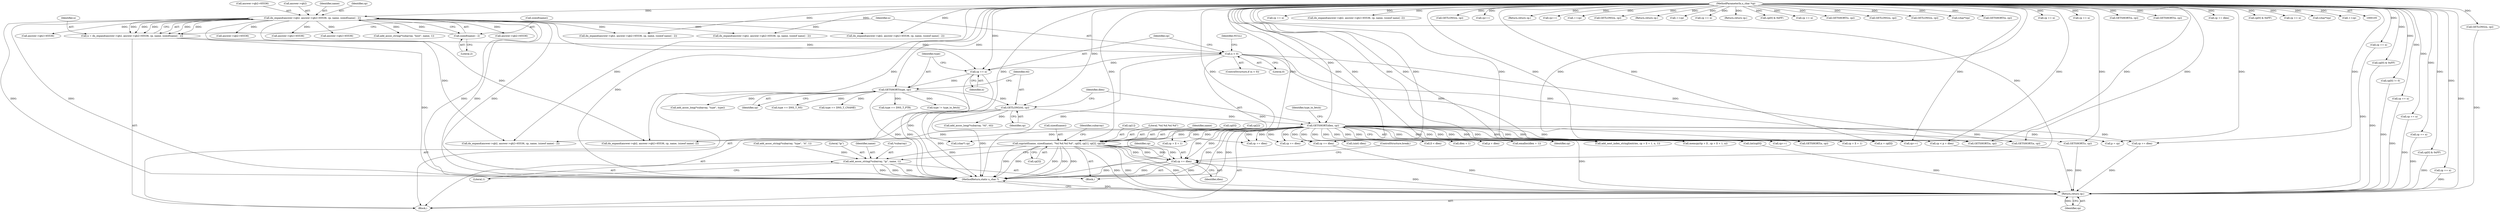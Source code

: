 digraph "1_php-src_2fefae47716d501aec41c1102f3fd4531f070b05_0@array" {
"1000249" [label="(Call,snprintf(name, sizeof(name), \"%d.%d.%d.%d\", cp[0], cp[1], cp[2], cp[3]))"];
"1000166" [label="(Call,GETSHORT(dlen, cp))"];
"1000163" [label="(Call,GETLONG(ttl, cp))"];
"1000160" [label="(Call,GETSHORT(type, cp))"];
"1000157" [label="(Call,cp += n)"];
"1000151" [label="(Call,n < 0)"];
"1000133" [label="(Call,n = dn_expand(answer->qb2, answer->qb2+65536, cp, name, sizeof(name) - 2))"];
"1000135" [label="(Call,dn_expand(answer->qb2, answer->qb2+65536, cp, name, sizeof(name) - 2))"];
"1000106" [label="(MethodParameterIn,u_char *cp)"];
"1000146" [label="(Call,sizeof(name) - 2)"];
"1000266" [label="(Call,add_assoc_string(*subarray, \"ip\", name, 1))"];
"1000272" [label="(Call,cp += dlen)"];
"1001216" [label="(Return,return cp;)"];
"1000157" [label="(Call,cp += n)"];
"1000471" [label="(Call,cp + ll + 1)"];
"1000227" [label="(Call,(char*) cp)"];
"1001216" [label="(Return,return cp;)"];
"1000317" [label="(Call,type == DNS_T_PTR)"];
"1000385" [label="(Call,cp += n)"];
"1000273" [label="(Identifier,cp)"];
"1000133" [label="(Call,n = dn_expand(answer->qb2, answer->qb2+65536, cp, name, sizeof(name) - 2))"];
"1000165" [label="(Identifier,cp)"];
"1000174" [label="(Call,type != type_to_fetch)"];
"1000272" [label="(Call,cp += dlen)"];
"1000230" [label="(Call,(uint) dlen)"];
"1000555" [label="(Call,dn_expand(answer->qb2, answer->qb2+65536, cp, name, (sizeof name) -2))"];
"1000275" [label="(ControlStructure,break;)"];
"1000991" [label="(Call,dn_expand(answer->qb2, answer->qb2+65536, cp, name, (sizeof name) - 2))"];
"1000995" [label="(Call,answer->qb2+65536)"];
"1000469" [label="(Call,add_next_index_stringl(entries, cp + ll + 1, n, 1))"];
"1001173" [label="(Call,dn_expand(answer->qb2, answer->qb2+65536, cp, name, (sizeof name) - 2))"];
"1000602" [label="(Call,GETLONG(n, cp))"];
"1000872" [label="(Call,cp++)"];
"1000147" [label="(Call,sizeof(name))"];
"1000150" [label="(ControlStructure,if (n < 0))"];
"1000459" [label="(Call,memcpy(tp + ll , cp + ll + 1, n))"];
"1000139" [label="(Call,answer->qb2+65536)"];
"1000218" [label="(Call,add_assoc_long(*subarray, \"type\", type))"];
"1000190" [label="(Return,return cp;)"];
"1000162" [label="(Identifier,cp)"];
"1000490" [label="(Call,cp += dlen)"];
"1000394" [label="(Call,cp++)"];
"1000757" [label="(Call,(int)cp[0])"];
"1000160" [label="(Call,GETSHORT(type, cp))"];
"1000263" [label="(Call,cp[3])"];
"1000167" [label="(Identifier,dlen)"];
"1000260" [label="(Call,cp[2])"];
"1000618" [label="(Call,GETLONG(n, cp))"];
"1001144" [label="(Call,++cp)"];
"1000983" [label="(Call,cp < p + dlen)"];
"1001212" [label="(Call,cp += dlen)"];
"1000161" [label="(Identifier,type)"];
"1001030" [label="(Call,GETSHORT(n, cp))"];
"1000586" [label="(Call,GETLONG(n, cp))"];
"1000181" [label="(Return,return cp;)"];
"1001124" [label="(Call,++cp)"];
"1000164" [label="(Identifier,ttl)"];
"1000112" [label="(Block,)"];
"1000544" [label="(Call,cp += n)"];
"1000237" [label="(Return,return cp;)"];
"1000156" [label="(Identifier,NULL)"];
"1001113" [label="(Call,cp[0] & 0xFF)"];
"1000577" [label="(Call,cp += n)"];
"1000251" [label="(Call,sizeof(name))"];
"1001078" [label="(Call,cp += n)"];
"1000436" [label="(Call,ll < dlen)"];
"1001153" [label="(Call,cp[0] & 0xFF)"];
"1000158" [label="(Identifier,cp)"];
"1000888" [label="(Call,GETSHORT(s, cp))"];
"1000801" [label="(Call,cp[0] != 0)"];
"1000153" [label="(Literal,0)"];
"1000351" [label="(Call,cp += n)"];
"1000594" [label="(Call,GETLONG(n, cp))"];
"1000149" [label="(Literal,2)"];
"1000249" [label="(Call,snprintf(name, sizeof(name), \"%d.%d.%d.%d\", cp[0], cp[1], cp[2], cp[3]))"];
"1000210" [label="(Call,add_assoc_long(*subarray, \"ttl\", ttl))"];
"1000428" [label="(Call,dlen + 1)"];
"1000270" [label="(Identifier,name)"];
"1000610" [label="(Call,GETLONG(n, cp))"];
"1000134" [label="(Identifier,n)"];
"1000151" [label="(Call,n < 0)"];
"1000268" [label="(Identifier,subarray)"];
"1000146" [label="(Call,sizeof(name) - 2)"];
"1000380" [label="(Call,(char*)cp)"];
"1001056" [label="(Call,dn_expand(answer->qb2, answer->qb2+65536, cp, name, (sizeof name) - 2))"];
"1001038" [label="(Call,GETSHORT(n, cp))"];
"1000374" [label="(Call,cp++)"];
"1000283" [label="(Call,GETSHORT(n, cp))"];
"1000526" [label="(Call,answer->qb2+65536)"];
"1000405" [label="(Call,cp += n)"];
"1000243" [label="(Call,add_assoc_string(*subarray, \"type\", \"A\", 1))"];
"1001217" [label="(Identifier,cp)"];
"1000305" [label="(Call,type == DNS_T_NS)"];
"1001060" [label="(Call,answer->qb2+65536)"];
"1000198" [label="(Call,add_assoc_string(*subarray, \"host\", name, 1))"];
"1000163" [label="(Call,GETLONG(ttl, cp))"];
"1000159" [label="(Identifier,n)"];
"1000985" [label="(Call,p + dlen)"];
"1000152" [label="(Identifier,n)"];
"1000463" [label="(Call,cp + ll + 1)"];
"1001168" [label="(Call,cp += n)"];
"1000427" [label="(Call,emalloc(dlen + 1))"];
"1001095" [label="(Call,GETSHORT(n, cp))"];
"1000440" [label="(Call,n = cp[ll])"];
"1001195" [label="(Call,cp += n)"];
"1000257" [label="(Call,cp[1])"];
"1000267" [label="(Call,*subarray)"];
"1000829" [label="(Call,cp[0] & 0xFF)"];
"1000106" [label="(MethodParameterIn,u_char *cp)"];
"1001148" [label="(Call,cp += n)"];
"1000241" [label="(Block,)"];
"1000763" [label="(Call,cp++)"];
"1000271" [label="(Literal,1)"];
"1000266" [label="(Call,add_assoc_string(*subarray, \"ip\", name, 1))"];
"1000166" [label="(Call,GETSHORT(dlen, cp))"];
"1001103" [label="(Call,GETSHORT(n, cp))"];
"1000136" [label="(Call,answer->qb2)"];
"1000333" [label="(Call,answer->qb2+65536)"];
"1000329" [label="(Call,dn_expand(answer->qb2, answer->qb2+65536, cp, name, (sizeof name) - 2))"];
"1000172" [label="(Identifier,type_to_fetch)"];
"1000274" [label="(Identifier,dlen)"];
"1000145" [label="(Identifier,name)"];
"1001013" [label="(Call,cp += n)"];
"1001046" [label="(Call,GETSHORT(n, cp))"];
"1000178" [label="(Call,cp += dlen)"];
"1000522" [label="(Call,dn_expand(answer->qb2, answer->qb2+65536, cp, name, (sizeof name) -2))"];
"1000745" [label="(Call,p = cp)"];
"1000144" [label="(Identifier,cp)"];
"1001218" [label="(MethodReturn,static u_char *)"];
"1000234" [label="(Call,cp += dlen)"];
"1000187" [label="(Call,cp += dlen)"];
"1001133" [label="(Call,cp[0] & 0xFF)"];
"1000293" [label="(Call,type == DNS_T_CNAME)"];
"1000253" [label="(Literal,\"%d.%d.%d.%d\")"];
"1000135" [label="(Call,dn_expand(answer->qb2, answer->qb2+65536, cp, name, sizeof(name) - 2))"];
"1001177" [label="(Call,answer->qb2+65536)"];
"1000168" [label="(Identifier,cp)"];
"1001128" [label="(Call,cp += n)"];
"1000250" [label="(Identifier,name)"];
"1000400" [label="(Call,(char*)cp)"];
"1000269" [label="(Literal,\"ip\")"];
"1001164" [label="(Call,++cp)"];
"1000254" [label="(Call,cp[0])"];
"1000643" [label="(Call,GETSHORT(s, cp))"];
"1000249" -> "1000241"  [label="AST: "];
"1000249" -> "1000263"  [label="CFG: "];
"1000250" -> "1000249"  [label="AST: "];
"1000251" -> "1000249"  [label="AST: "];
"1000253" -> "1000249"  [label="AST: "];
"1000254" -> "1000249"  [label="AST: "];
"1000257" -> "1000249"  [label="AST: "];
"1000260" -> "1000249"  [label="AST: "];
"1000263" -> "1000249"  [label="AST: "];
"1000268" -> "1000249"  [label="CFG: "];
"1000249" -> "1001218"  [label="DDG: "];
"1000249" -> "1001218"  [label="DDG: "];
"1000249" -> "1001218"  [label="DDG: "];
"1000249" -> "1001218"  [label="DDG: "];
"1000249" -> "1001218"  [label="DDG: "];
"1000166" -> "1000249"  [label="DDG: "];
"1000106" -> "1000249"  [label="DDG: "];
"1000249" -> "1000266"  [label="DDG: "];
"1000249" -> "1000272"  [label="DDG: "];
"1000249" -> "1000272"  [label="DDG: "];
"1000249" -> "1000272"  [label="DDG: "];
"1000249" -> "1000272"  [label="DDG: "];
"1000249" -> "1001216"  [label="DDG: "];
"1000249" -> "1001216"  [label="DDG: "];
"1000249" -> "1001216"  [label="DDG: "];
"1000249" -> "1001216"  [label="DDG: "];
"1000166" -> "1000112"  [label="AST: "];
"1000166" -> "1000168"  [label="CFG: "];
"1000167" -> "1000166"  [label="AST: "];
"1000168" -> "1000166"  [label="AST: "];
"1000172" -> "1000166"  [label="CFG: "];
"1000166" -> "1001218"  [label="DDG: "];
"1000166" -> "1001218"  [label="DDG: "];
"1000166" -> "1001218"  [label="DDG: "];
"1000163" -> "1000166"  [label="DDG: "];
"1000106" -> "1000166"  [label="DDG: "];
"1000166" -> "1000178"  [label="DDG: "];
"1000166" -> "1000178"  [label="DDG: "];
"1000166" -> "1000187"  [label="DDG: "];
"1000166" -> "1000187"  [label="DDG: "];
"1000166" -> "1000227"  [label="DDG: "];
"1000166" -> "1000230"  [label="DDG: "];
"1000166" -> "1000272"  [label="DDG: "];
"1000166" -> "1000272"  [label="DDG: "];
"1000166" -> "1000283"  [label="DDG: "];
"1000166" -> "1000329"  [label="DDG: "];
"1000166" -> "1000374"  [label="DDG: "];
"1000166" -> "1000427"  [label="DDG: "];
"1000166" -> "1000428"  [label="DDG: "];
"1000166" -> "1000436"  [label="DDG: "];
"1000166" -> "1000440"  [label="DDG: "];
"1000166" -> "1000459"  [label="DDG: "];
"1000166" -> "1000463"  [label="DDG: "];
"1000166" -> "1000469"  [label="DDG: "];
"1000166" -> "1000471"  [label="DDG: "];
"1000166" -> "1000490"  [label="DDG: "];
"1000166" -> "1000522"  [label="DDG: "];
"1000166" -> "1000643"  [label="DDG: "];
"1000166" -> "1000745"  [label="DDG: "];
"1000166" -> "1000757"  [label="DDG: "];
"1000166" -> "1000763"  [label="DDG: "];
"1000166" -> "1000983"  [label="DDG: "];
"1000166" -> "1000985"  [label="DDG: "];
"1000166" -> "1001030"  [label="DDG: "];
"1000166" -> "1001095"  [label="DDG: "];
"1000166" -> "1001212"  [label="DDG: "];
"1000166" -> "1001212"  [label="DDG: "];
"1000166" -> "1001216"  [label="DDG: "];
"1000163" -> "1000112"  [label="AST: "];
"1000163" -> "1000165"  [label="CFG: "];
"1000164" -> "1000163"  [label="AST: "];
"1000165" -> "1000163"  [label="AST: "];
"1000167" -> "1000163"  [label="CFG: "];
"1000163" -> "1001218"  [label="DDG: "];
"1000163" -> "1001218"  [label="DDG: "];
"1000160" -> "1000163"  [label="DDG: "];
"1000106" -> "1000163"  [label="DDG: "];
"1000163" -> "1000210"  [label="DDG: "];
"1000160" -> "1000112"  [label="AST: "];
"1000160" -> "1000162"  [label="CFG: "];
"1000161" -> "1000160"  [label="AST: "];
"1000162" -> "1000160"  [label="AST: "];
"1000164" -> "1000160"  [label="CFG: "];
"1000160" -> "1001218"  [label="DDG: "];
"1000160" -> "1001218"  [label="DDG: "];
"1000157" -> "1000160"  [label="DDG: "];
"1000106" -> "1000160"  [label="DDG: "];
"1000160" -> "1000174"  [label="DDG: "];
"1000160" -> "1000218"  [label="DDG: "];
"1000160" -> "1000293"  [label="DDG: "];
"1000160" -> "1000305"  [label="DDG: "];
"1000160" -> "1000317"  [label="DDG: "];
"1000157" -> "1000112"  [label="AST: "];
"1000157" -> "1000159"  [label="CFG: "];
"1000158" -> "1000157"  [label="AST: "];
"1000159" -> "1000157"  [label="AST: "];
"1000161" -> "1000157"  [label="CFG: "];
"1000157" -> "1001218"  [label="DDG: "];
"1000151" -> "1000157"  [label="DDG: "];
"1000135" -> "1000157"  [label="DDG: "];
"1000106" -> "1000157"  [label="DDG: "];
"1000151" -> "1000150"  [label="AST: "];
"1000151" -> "1000153"  [label="CFG: "];
"1000152" -> "1000151"  [label="AST: "];
"1000153" -> "1000151"  [label="AST: "];
"1000156" -> "1000151"  [label="CFG: "];
"1000158" -> "1000151"  [label="CFG: "];
"1000151" -> "1001218"  [label="DDG: "];
"1000151" -> "1001218"  [label="DDG: "];
"1000133" -> "1000151"  [label="DDG: "];
"1000151" -> "1000283"  [label="DDG: "];
"1000151" -> "1001030"  [label="DDG: "];
"1000151" -> "1001095"  [label="DDG: "];
"1000133" -> "1000112"  [label="AST: "];
"1000133" -> "1000135"  [label="CFG: "];
"1000134" -> "1000133"  [label="AST: "];
"1000135" -> "1000133"  [label="AST: "];
"1000152" -> "1000133"  [label="CFG: "];
"1000133" -> "1001218"  [label="DDG: "];
"1000135" -> "1000133"  [label="DDG: "];
"1000135" -> "1000133"  [label="DDG: "];
"1000135" -> "1000133"  [label="DDG: "];
"1000135" -> "1000133"  [label="DDG: "];
"1000135" -> "1000133"  [label="DDG: "];
"1000135" -> "1000146"  [label="CFG: "];
"1000136" -> "1000135"  [label="AST: "];
"1000139" -> "1000135"  [label="AST: "];
"1000144" -> "1000135"  [label="AST: "];
"1000145" -> "1000135"  [label="AST: "];
"1000146" -> "1000135"  [label="AST: "];
"1000135" -> "1001218"  [label="DDG: "];
"1000135" -> "1001218"  [label="DDG: "];
"1000135" -> "1001218"  [label="DDG: "];
"1000135" -> "1001218"  [label="DDG: "];
"1000135" -> "1001218"  [label="DDG: "];
"1000106" -> "1000135"  [label="DDG: "];
"1000146" -> "1000135"  [label="DDG: "];
"1000135" -> "1000198"  [label="DDG: "];
"1000135" -> "1000329"  [label="DDG: "];
"1000135" -> "1000333"  [label="DDG: "];
"1000135" -> "1000522"  [label="DDG: "];
"1000135" -> "1000526"  [label="DDG: "];
"1000135" -> "1000991"  [label="DDG: "];
"1000135" -> "1000995"  [label="DDG: "];
"1000135" -> "1001056"  [label="DDG: "];
"1000135" -> "1001060"  [label="DDG: "];
"1000135" -> "1001173"  [label="DDG: "];
"1000135" -> "1001177"  [label="DDG: "];
"1000106" -> "1000105"  [label="AST: "];
"1000106" -> "1001218"  [label="DDG: "];
"1000106" -> "1000178"  [label="DDG: "];
"1000106" -> "1000181"  [label="DDG: "];
"1000106" -> "1000187"  [label="DDG: "];
"1000106" -> "1000190"  [label="DDG: "];
"1000106" -> "1000227"  [label="DDG: "];
"1000106" -> "1000234"  [label="DDG: "];
"1000106" -> "1000237"  [label="DDG: "];
"1000106" -> "1000272"  [label="DDG: "];
"1000106" -> "1000283"  [label="DDG: "];
"1000106" -> "1000329"  [label="DDG: "];
"1000106" -> "1000351"  [label="DDG: "];
"1000106" -> "1000374"  [label="DDG: "];
"1000106" -> "1000380"  [label="DDG: "];
"1000106" -> "1000385"  [label="DDG: "];
"1000106" -> "1000394"  [label="DDG: "];
"1000106" -> "1000400"  [label="DDG: "];
"1000106" -> "1000405"  [label="DDG: "];
"1000106" -> "1000440"  [label="DDG: "];
"1000106" -> "1000459"  [label="DDG: "];
"1000106" -> "1000463"  [label="DDG: "];
"1000106" -> "1000469"  [label="DDG: "];
"1000106" -> "1000471"  [label="DDG: "];
"1000106" -> "1000490"  [label="DDG: "];
"1000106" -> "1000522"  [label="DDG: "];
"1000106" -> "1000544"  [label="DDG: "];
"1000106" -> "1000555"  [label="DDG: "];
"1000106" -> "1000577"  [label="DDG: "];
"1000106" -> "1000586"  [label="DDG: "];
"1000106" -> "1000594"  [label="DDG: "];
"1000106" -> "1000602"  [label="DDG: "];
"1000106" -> "1000610"  [label="DDG: "];
"1000106" -> "1000618"  [label="DDG: "];
"1000106" -> "1000643"  [label="DDG: "];
"1000106" -> "1000745"  [label="DDG: "];
"1000106" -> "1000757"  [label="DDG: "];
"1000106" -> "1000763"  [label="DDG: "];
"1000106" -> "1000801"  [label="DDG: "];
"1000106" -> "1000829"  [label="DDG: "];
"1000106" -> "1000872"  [label="DDG: "];
"1000106" -> "1000888"  [label="DDG: "];
"1000106" -> "1000983"  [label="DDG: "];
"1000106" -> "1000991"  [label="DDG: "];
"1000106" -> "1001013"  [label="DDG: "];
"1000106" -> "1001030"  [label="DDG: "];
"1000106" -> "1001038"  [label="DDG: "];
"1000106" -> "1001046"  [label="DDG: "];
"1000106" -> "1001056"  [label="DDG: "];
"1000106" -> "1001078"  [label="DDG: "];
"1000106" -> "1001095"  [label="DDG: "];
"1000106" -> "1001103"  [label="DDG: "];
"1000106" -> "1001113"  [label="DDG: "];
"1000106" -> "1001124"  [label="DDG: "];
"1000106" -> "1001128"  [label="DDG: "];
"1000106" -> "1001133"  [label="DDG: "];
"1000106" -> "1001144"  [label="DDG: "];
"1000106" -> "1001148"  [label="DDG: "];
"1000106" -> "1001153"  [label="DDG: "];
"1000106" -> "1001164"  [label="DDG: "];
"1000106" -> "1001168"  [label="DDG: "];
"1000106" -> "1001173"  [label="DDG: "];
"1000106" -> "1001195"  [label="DDG: "];
"1000106" -> "1001212"  [label="DDG: "];
"1000106" -> "1001216"  [label="DDG: "];
"1000146" -> "1000149"  [label="CFG: "];
"1000147" -> "1000146"  [label="AST: "];
"1000149" -> "1000146"  [label="AST: "];
"1000266" -> "1000241"  [label="AST: "];
"1000266" -> "1000271"  [label="CFG: "];
"1000267" -> "1000266"  [label="AST: "];
"1000269" -> "1000266"  [label="AST: "];
"1000270" -> "1000266"  [label="AST: "];
"1000271" -> "1000266"  [label="AST: "];
"1000273" -> "1000266"  [label="CFG: "];
"1000266" -> "1001218"  [label="DDG: "];
"1000266" -> "1001218"  [label="DDG: "];
"1000266" -> "1001218"  [label="DDG: "];
"1000243" -> "1000266"  [label="DDG: "];
"1000272" -> "1000241"  [label="AST: "];
"1000272" -> "1000274"  [label="CFG: "];
"1000273" -> "1000272"  [label="AST: "];
"1000274" -> "1000272"  [label="AST: "];
"1000275" -> "1000272"  [label="CFG: "];
"1000272" -> "1001218"  [label="DDG: "];
"1000272" -> "1001218"  [label="DDG: "];
"1000272" -> "1001216"  [label="DDG: "];
"1001216" -> "1000112"  [label="AST: "];
"1001216" -> "1001217"  [label="CFG: "];
"1001217" -> "1001216"  [label="AST: "];
"1001218" -> "1001216"  [label="CFG: "];
"1001216" -> "1001218"  [label="DDG: "];
"1001217" -> "1001216"  [label="DDG: "];
"1000983" -> "1001216"  [label="DDG: "];
"1001153" -> "1001216"  [label="DDG: "];
"1000829" -> "1001216"  [label="DDG: "];
"1000490" -> "1001216"  [label="DDG: "];
"1001195" -> "1001216"  [label="DDG: "];
"1000757" -> "1001216"  [label="DDG: "];
"1000801" -> "1001216"  [label="DDG: "];
"1001212" -> "1001216"  [label="DDG: "];
"1000405" -> "1001216"  [label="DDG: "];
"1001013" -> "1001216"  [label="DDG: "];
"1000643" -> "1001216"  [label="DDG: "];
"1001078" -> "1001216"  [label="DDG: "];
"1000351" -> "1001216"  [label="DDG: "];
"1000618" -> "1001216"  [label="DDG: "];
}
